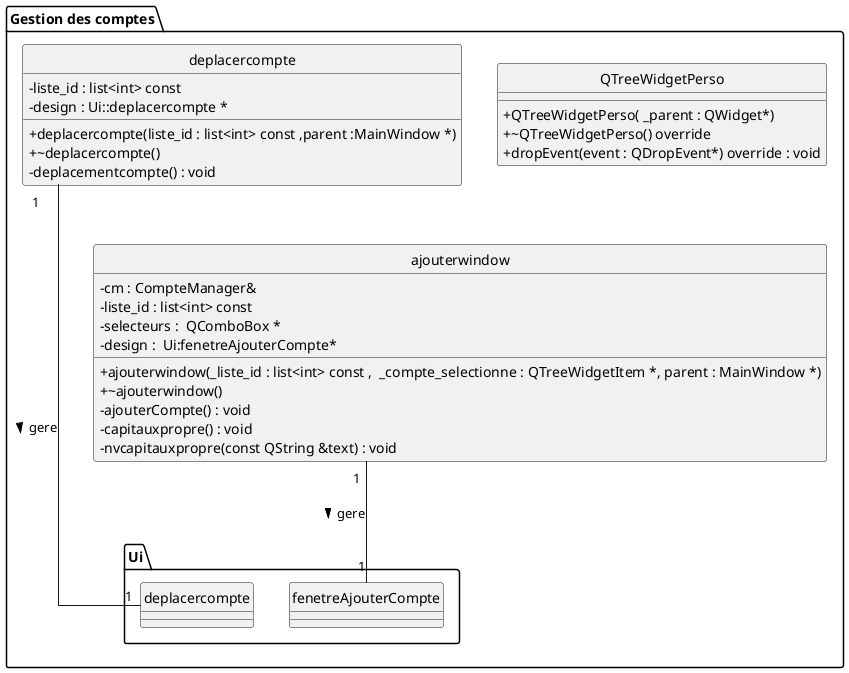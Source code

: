 @startuml
hide circle
skinparam linetype ortho
skinparam classAttributeIconSize 0


package "Gestion des comptes"{

class QTreeWidgetPerso{
    + QTreeWidgetPerso( _parent : QWidget*)
    +  ~QTreeWidgetPerso() override
    + dropEvent(event : QDropEvent*) override : void
}
class ajouterwindow{
    + ajouterwindow(_liste_id : list<int> const ,  _compte_selectionne : QTreeWidgetItem *, parent : MainWindow *)
    + ~ajouterwindow()
    - ajouterCompte() : void
    - capitauxpropre() : void
    - nvcapitauxpropre(const QString &text) : void
    - cm : CompteManager&
    - liste_id : list<int> const
    -selecteurs :  QComboBox *
    - design :  Ui:fenetreAjouterCompte*
}

class deplacercompte{
    + deplacercompte(liste_id : list<int> const ,parent :MainWindow *)
    + ~deplacercompte()
    - deplacementcompte() : void
    - liste_id : list<int> const
    - design : Ui::deplacercompte *
}

namespace Ui{
    class deplacercompte{}
    class fenetreAjouterCompte{}

}



ajouterwindow "1"---"1" Ui.fenetreAjouterCompte :> gere
deplacercompte "1" ---- "1" Ui.deplacercompte :> gere


}
@enduml
